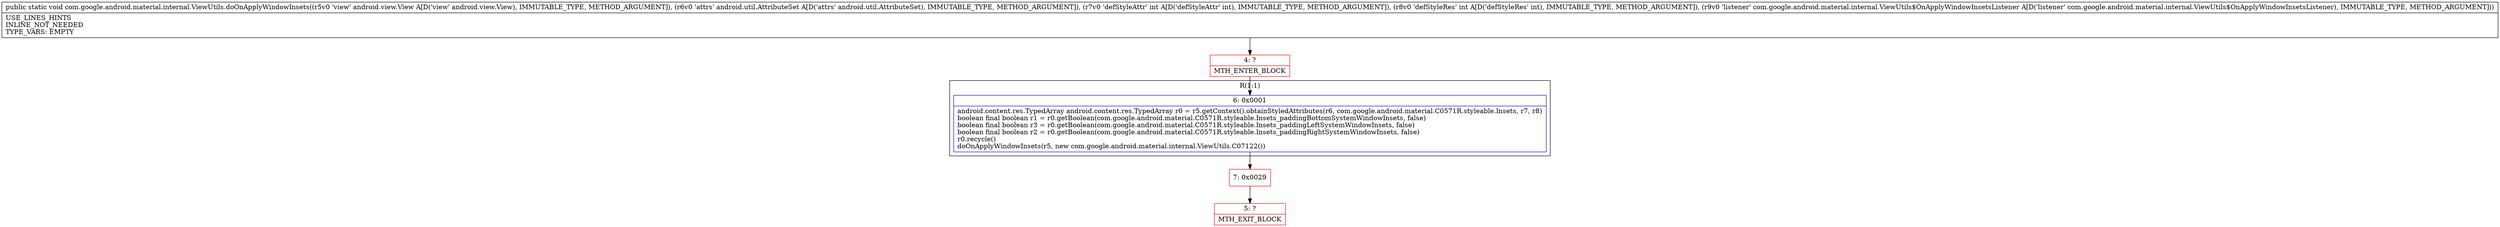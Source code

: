 digraph "CFG forcom.google.android.material.internal.ViewUtils.doOnApplyWindowInsets(Landroid\/view\/View;Landroid\/util\/AttributeSet;IILcom\/google\/android\/material\/internal\/ViewUtils$OnApplyWindowInsetsListener;)V" {
subgraph cluster_Region_1288750054 {
label = "R(1:1)";
node [shape=record,color=blue];
Node_6 [shape=record,label="{6\:\ 0x0001|android.content.res.TypedArray android.content.res.TypedArray r0 = r5.getContext().obtainStyledAttributes(r6, com.google.android.material.C0571R.styleable.Insets, r7, r8)\lboolean final boolean r1 = r0.getBoolean(com.google.android.material.C0571R.styleable.Insets_paddingBottomSystemWindowInsets, false)\lboolean final boolean r3 = r0.getBoolean(com.google.android.material.C0571R.styleable.Insets_paddingLeftSystemWindowInsets, false)\lboolean final boolean r2 = r0.getBoolean(com.google.android.material.C0571R.styleable.Insets_paddingRightSystemWindowInsets, false)\lr0.recycle()\ldoOnApplyWindowInsets(r5, new com.google.android.material.internal.ViewUtils.C07122())\l}"];
}
Node_4 [shape=record,color=red,label="{4\:\ ?|MTH_ENTER_BLOCK\l}"];
Node_7 [shape=record,color=red,label="{7\:\ 0x0029}"];
Node_5 [shape=record,color=red,label="{5\:\ ?|MTH_EXIT_BLOCK\l}"];
MethodNode[shape=record,label="{public static void com.google.android.material.internal.ViewUtils.doOnApplyWindowInsets((r5v0 'view' android.view.View A[D('view' android.view.View), IMMUTABLE_TYPE, METHOD_ARGUMENT]), (r6v0 'attrs' android.util.AttributeSet A[D('attrs' android.util.AttributeSet), IMMUTABLE_TYPE, METHOD_ARGUMENT]), (r7v0 'defStyleAttr' int A[D('defStyleAttr' int), IMMUTABLE_TYPE, METHOD_ARGUMENT]), (r8v0 'defStyleRes' int A[D('defStyleRes' int), IMMUTABLE_TYPE, METHOD_ARGUMENT]), (r9v0 'listener' com.google.android.material.internal.ViewUtils$OnApplyWindowInsetsListener A[D('listener' com.google.android.material.internal.ViewUtils$OnApplyWindowInsetsListener), IMMUTABLE_TYPE, METHOD_ARGUMENT]))  | USE_LINES_HINTS\lINLINE_NOT_NEEDED\lTYPE_VARS: EMPTY\l}"];
MethodNode -> Node_4;Node_6 -> Node_7;
Node_4 -> Node_6;
Node_7 -> Node_5;
}

